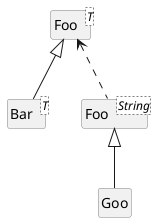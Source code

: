 @startuml
skinparam classAttributeIconSize 0
skinparam shadowing false
hide circle
hide empty members
skinparam class {
  BorderColor Grey
}

class "Foo<T>" as FooT
class "Bar<T>" as BarT
class "Foo<String>" as FooString
class Goo
FooT<|-down- BarT
FooString<|-down- Goo
FooT <.. FooString
@enduml
